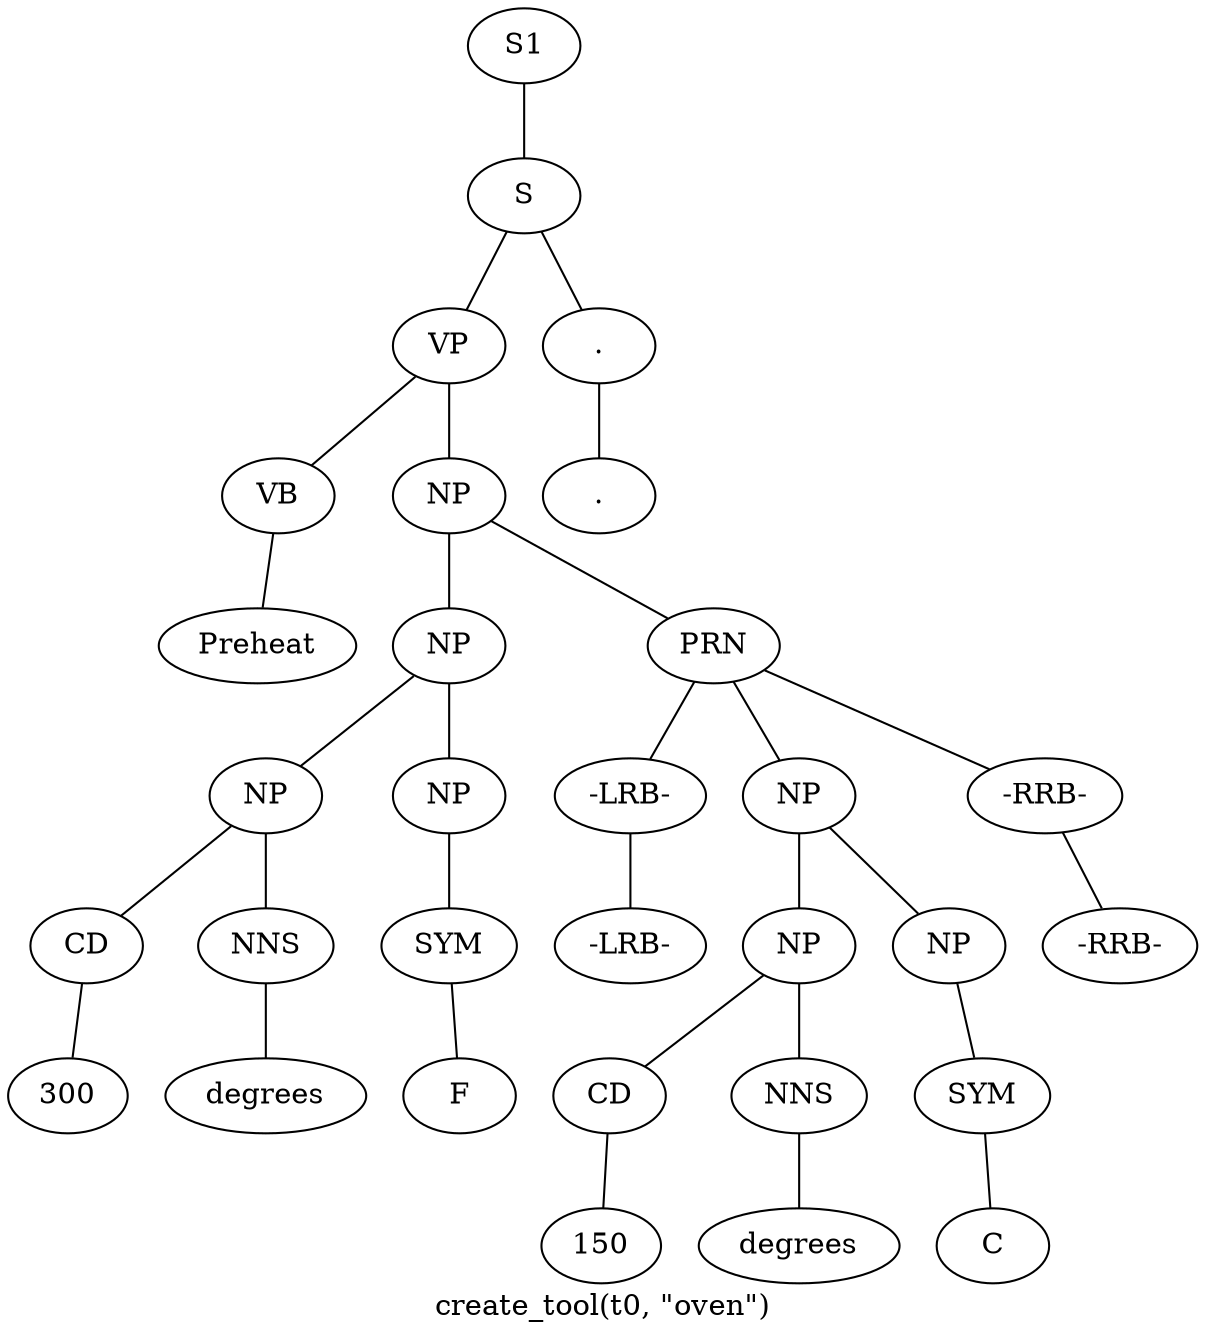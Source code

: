 graph SyntaxGraph {
	label = "create_tool(t0, \"oven\")";
	Node0 [label="S1"];
	Node1 [label="S"];
	Node2 [label="VP"];
	Node3 [label="VB"];
	Node4 [label="Preheat"];
	Node5 [label="NP"];
	Node6 [label="NP"];
	Node7 [label="NP"];
	Node8 [label="CD"];
	Node9 [label="300"];
	Node10 [label="NNS"];
	Node11 [label="degrees"];
	Node12 [label="NP"];
	Node13 [label="SYM"];
	Node14 [label="F"];
	Node15 [label="PRN"];
	Node16 [label="-LRB-"];
	Node17 [label="-LRB-"];
	Node18 [label="NP"];
	Node19 [label="NP"];
	Node20 [label="CD"];
	Node21 [label="150"];
	Node22 [label="NNS"];
	Node23 [label="degrees"];
	Node24 [label="NP"];
	Node25 [label="SYM"];
	Node26 [label="C"];
	Node27 [label="-RRB-"];
	Node28 [label="-RRB-"];
	Node29 [label="."];
	Node30 [label="."];

	Node0 -- Node1;
	Node1 -- Node2;
	Node1 -- Node29;
	Node2 -- Node3;
	Node2 -- Node5;
	Node3 -- Node4;
	Node5 -- Node6;
	Node5 -- Node15;
	Node6 -- Node7;
	Node6 -- Node12;
	Node7 -- Node8;
	Node7 -- Node10;
	Node8 -- Node9;
	Node10 -- Node11;
	Node12 -- Node13;
	Node13 -- Node14;
	Node15 -- Node16;
	Node15 -- Node18;
	Node15 -- Node27;
	Node16 -- Node17;
	Node18 -- Node19;
	Node18 -- Node24;
	Node19 -- Node20;
	Node19 -- Node22;
	Node20 -- Node21;
	Node22 -- Node23;
	Node24 -- Node25;
	Node25 -- Node26;
	Node27 -- Node28;
	Node29 -- Node30;
}